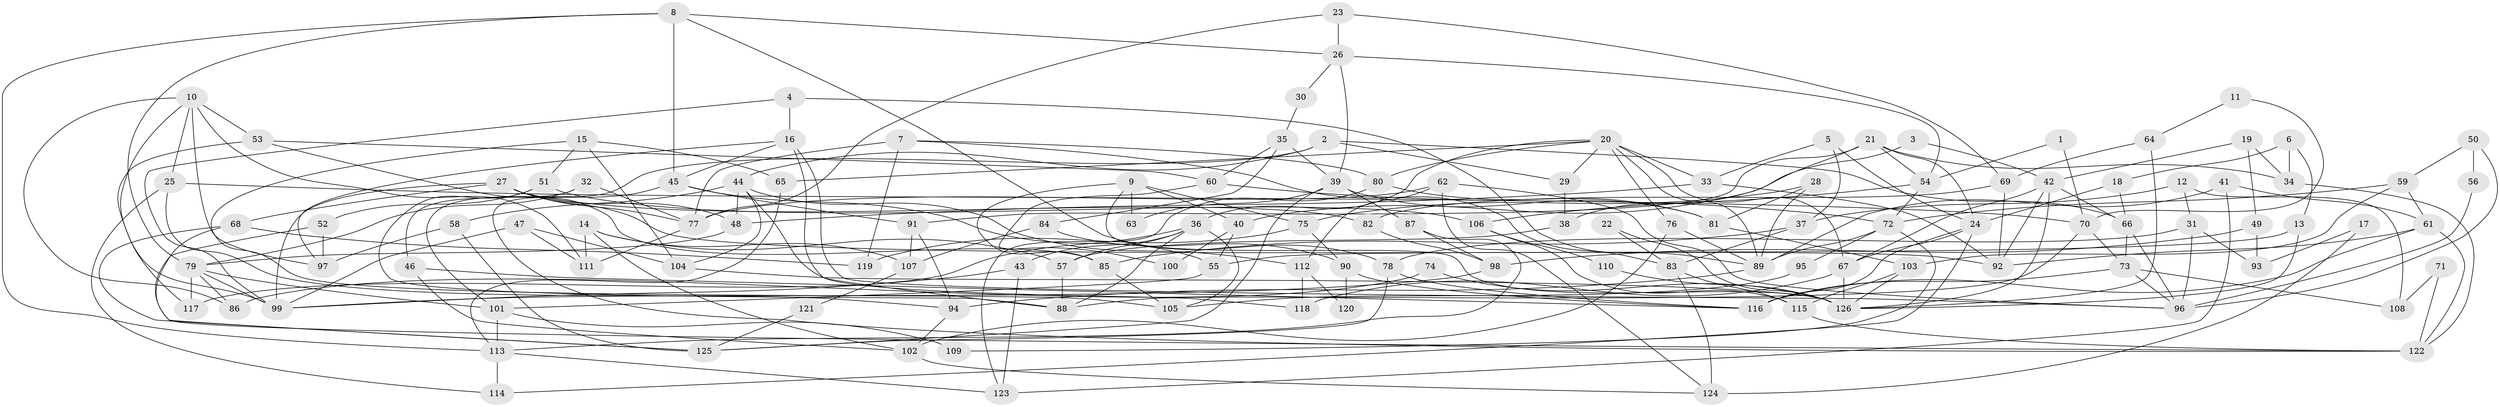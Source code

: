 // coarse degree distribution, {2: 0.11627906976744186, 12: 0.046511627906976744, 4: 0.13953488372093023, 11: 0.046511627906976744, 8: 0.13953488372093023, 10: 0.09302325581395349, 7: 0.06976744186046512, 21: 0.023255813953488372, 14: 0.046511627906976744, 9: 0.046511627906976744, 5: 0.09302325581395349, 16: 0.023255813953488372, 3: 0.09302325581395349, 6: 0.023255813953488372}
// Generated by graph-tools (version 1.1) at 2025/18/03/04/25 18:18:51]
// undirected, 126 vertices, 252 edges
graph export_dot {
graph [start="1"]
  node [color=gray90,style=filled];
  1;
  2;
  3;
  4;
  5;
  6;
  7;
  8;
  9;
  10;
  11;
  12;
  13;
  14;
  15;
  16;
  17;
  18;
  19;
  20;
  21;
  22;
  23;
  24;
  25;
  26;
  27;
  28;
  29;
  30;
  31;
  32;
  33;
  34;
  35;
  36;
  37;
  38;
  39;
  40;
  41;
  42;
  43;
  44;
  45;
  46;
  47;
  48;
  49;
  50;
  51;
  52;
  53;
  54;
  55;
  56;
  57;
  58;
  59;
  60;
  61;
  62;
  63;
  64;
  65;
  66;
  67;
  68;
  69;
  70;
  71;
  72;
  73;
  74;
  75;
  76;
  77;
  78;
  79;
  80;
  81;
  82;
  83;
  84;
  85;
  86;
  87;
  88;
  89;
  90;
  91;
  92;
  93;
  94;
  95;
  96;
  97;
  98;
  99;
  100;
  101;
  102;
  103;
  104;
  105;
  106;
  107;
  108;
  109;
  110;
  111;
  112;
  113;
  114;
  115;
  116;
  117;
  118;
  119;
  120;
  121;
  122;
  123;
  124;
  125;
  126;
  1 -- 54;
  1 -- 70;
  2 -- 44;
  2 -- 101;
  2 -- 29;
  2 -- 66;
  3 -- 42;
  3 -- 40;
  4 -- 99;
  4 -- 89;
  4 -- 16;
  5 -- 24;
  5 -- 33;
  5 -- 37;
  6 -- 34;
  6 -- 18;
  6 -- 13;
  7 -- 77;
  7 -- 119;
  7 -- 80;
  7 -- 83;
  8 -- 113;
  8 -- 26;
  8 -- 45;
  8 -- 78;
  8 -- 79;
  9 -- 126;
  9 -- 85;
  9 -- 40;
  9 -- 63;
  9 -- 75;
  10 -- 97;
  10 -- 99;
  10 -- 25;
  10 -- 53;
  10 -- 86;
  10 -- 111;
  11 -- 70;
  11 -- 64;
  12 -- 37;
  12 -- 31;
  12 -- 108;
  13 -- 126;
  13 -- 55;
  14 -- 102;
  14 -- 57;
  14 -- 107;
  14 -- 111;
  15 -- 65;
  15 -- 51;
  15 -- 104;
  15 -- 105;
  16 -- 45;
  16 -- 88;
  16 -- 96;
  16 -- 97;
  17 -- 124;
  17 -- 93;
  18 -- 24;
  18 -- 66;
  19 -- 42;
  19 -- 34;
  19 -- 49;
  20 -- 89;
  20 -- 33;
  20 -- 29;
  20 -- 36;
  20 -- 65;
  20 -- 67;
  20 -- 76;
  20 -- 80;
  21 -- 38;
  21 -- 91;
  21 -- 24;
  21 -- 34;
  21 -- 54;
  22 -- 126;
  22 -- 83;
  23 -- 26;
  23 -- 77;
  23 -- 69;
  24 -- 67;
  24 -- 114;
  24 -- 116;
  25 -- 114;
  25 -- 70;
  25 -- 94;
  26 -- 39;
  26 -- 54;
  26 -- 30;
  27 -- 99;
  27 -- 77;
  27 -- 48;
  27 -- 68;
  27 -- 82;
  27 -- 92;
  28 -- 81;
  28 -- 89;
  28 -- 75;
  29 -- 38;
  30 -- 35;
  31 -- 96;
  31 -- 78;
  31 -- 93;
  32 -- 77;
  32 -- 46;
  32 -- 79;
  33 -- 92;
  33 -- 48;
  34 -- 122;
  35 -- 39;
  35 -- 84;
  35 -- 60;
  36 -- 88;
  36 -- 43;
  36 -- 57;
  36 -- 105;
  36 -- 117;
  37 -- 85;
  37 -- 83;
  38 -- 57;
  39 -- 81;
  39 -- 125;
  39 -- 63;
  39 -- 87;
  40 -- 55;
  40 -- 100;
  41 -- 123;
  41 -- 61;
  41 -- 89;
  42 -- 67;
  42 -- 126;
  42 -- 66;
  42 -- 92;
  43 -- 123;
  43 -- 99;
  44 -- 104;
  44 -- 48;
  44 -- 58;
  44 -- 112;
  44 -- 118;
  45 -- 122;
  45 -- 55;
  45 -- 91;
  46 -- 102;
  46 -- 116;
  47 -- 111;
  47 -- 99;
  47 -- 104;
  48 -- 79;
  49 -- 98;
  49 -- 93;
  50 -- 59;
  50 -- 96;
  50 -- 56;
  51 -- 106;
  51 -- 88;
  51 -- 52;
  52 -- 125;
  52 -- 97;
  53 -- 117;
  53 -- 60;
  53 -- 85;
  54 -- 72;
  54 -- 106;
  55 -- 101;
  56 -- 96;
  57 -- 88;
  58 -- 97;
  58 -- 125;
  59 -- 103;
  59 -- 61;
  59 -- 72;
  60 -- 72;
  60 -- 100;
  61 -- 116;
  61 -- 92;
  61 -- 122;
  62 -- 96;
  62 -- 124;
  62 -- 77;
  62 -- 112;
  64 -- 126;
  64 -- 69;
  65 -- 113;
  66 -- 73;
  66 -- 96;
  67 -- 118;
  67 -- 126;
  68 -- 125;
  68 -- 119;
  68 -- 122;
  69 -- 92;
  69 -- 82;
  70 -- 73;
  70 -- 88;
  71 -- 108;
  71 -- 122;
  72 -- 89;
  72 -- 95;
  72 -- 109;
  73 -- 96;
  73 -- 108;
  73 -- 116;
  74 -- 86;
  74 -- 126;
  75 -- 90;
  75 -- 119;
  76 -- 89;
  76 -- 102;
  77 -- 111;
  78 -- 116;
  78 -- 125;
  79 -- 86;
  79 -- 99;
  79 -- 101;
  79 -- 117;
  80 -- 81;
  80 -- 123;
  81 -- 103;
  82 -- 98;
  83 -- 115;
  83 -- 124;
  84 -- 90;
  84 -- 107;
  85 -- 105;
  87 -- 98;
  87 -- 113;
  89 -- 94;
  90 -- 116;
  90 -- 120;
  91 -- 94;
  91 -- 107;
  94 -- 102;
  95 -- 105;
  98 -- 99;
  101 -- 109;
  101 -- 113;
  102 -- 124;
  103 -- 115;
  103 -- 126;
  104 -- 126;
  106 -- 115;
  106 -- 110;
  107 -- 121;
  110 -- 126;
  112 -- 118;
  112 -- 120;
  113 -- 114;
  113 -- 123;
  115 -- 122;
  121 -- 125;
}
